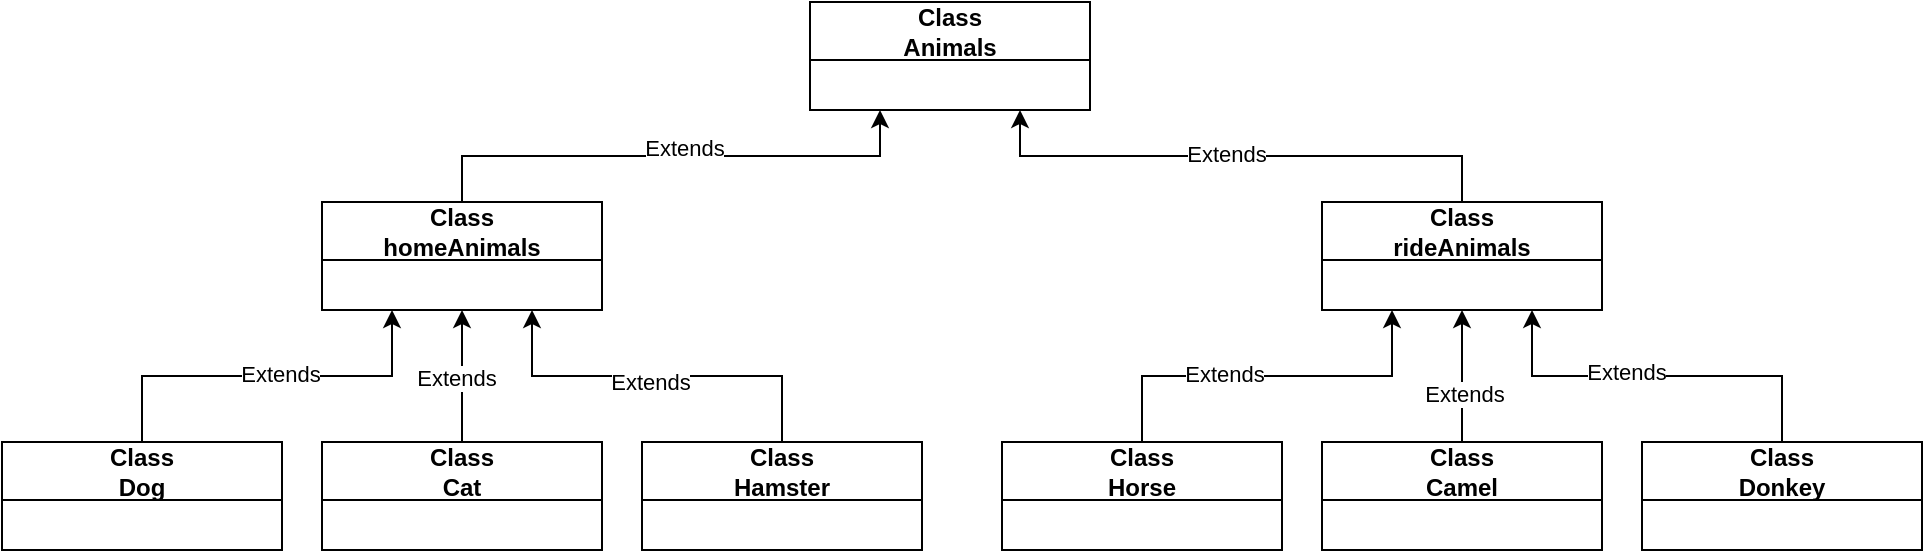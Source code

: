 <mxfile version="24.8.3">
  <diagram name="Страница — 1" id="YorfoxozhG5tYaJjUHev">
    <mxGraphModel dx="2261" dy="738" grid="1" gridSize="10" guides="1" tooltips="1" connect="1" arrows="1" fold="1" page="1" pageScale="1" pageWidth="827" pageHeight="1169" math="0" shadow="0">
      <root>
        <mxCell id="0" />
        <mxCell id="1" parent="0" />
        <mxCell id="tEmNKkBfoFohcW3U9635-2" value="Class&lt;br&gt;Animals" style="swimlane;fontStyle=1;align=center;verticalAlign=middle;childLayout=stackLayout;horizontal=1;startSize=29;horizontalStack=0;resizeParent=1;resizeParentMax=0;resizeLast=0;collapsible=0;marginBottom=0;html=1;whiteSpace=wrap;" parent="1" vertex="1">
          <mxGeometry x="344" y="180" width="140" height="54" as="geometry" />
        </mxCell>
        <mxCell id="tEmNKkBfoFohcW3U9635-7" style="edgeStyle=orthogonalEdgeStyle;rounded=0;orthogonalLoop=1;jettySize=auto;html=1;exitX=0.5;exitY=0;exitDx=0;exitDy=0;entryX=0.25;entryY=1;entryDx=0;entryDy=0;" parent="1" source="tEmNKkBfoFohcW3U9635-5" target="tEmNKkBfoFohcW3U9635-2" edge="1">
          <mxGeometry relative="1" as="geometry" />
        </mxCell>
        <mxCell id="tEmNKkBfoFohcW3U9635-28" value="Extends" style="edgeLabel;html=1;align=center;verticalAlign=middle;resizable=0;points=[];" parent="tEmNKkBfoFohcW3U9635-7" connectable="0" vertex="1">
          <mxGeometry x="0.051" y="4" relative="1" as="geometry">
            <mxPoint as="offset" />
          </mxGeometry>
        </mxCell>
        <mxCell id="tEmNKkBfoFohcW3U9635-5" value="Class&lt;br&gt;homeAnimals" style="swimlane;fontStyle=1;align=center;verticalAlign=middle;childLayout=stackLayout;horizontal=1;startSize=29;horizontalStack=0;resizeParent=1;resizeParentMax=0;resizeLast=0;collapsible=0;marginBottom=0;html=1;whiteSpace=wrap;" parent="1" vertex="1">
          <mxGeometry x="100" y="280" width="140" height="54" as="geometry" />
        </mxCell>
        <mxCell id="tEmNKkBfoFohcW3U9635-8" style="edgeStyle=orthogonalEdgeStyle;rounded=0;orthogonalLoop=1;jettySize=auto;html=1;exitX=0.5;exitY=0;exitDx=0;exitDy=0;entryX=0.75;entryY=1;entryDx=0;entryDy=0;" parent="1" source="tEmNKkBfoFohcW3U9635-6" target="tEmNKkBfoFohcW3U9635-2" edge="1">
          <mxGeometry relative="1" as="geometry" />
        </mxCell>
        <mxCell id="tEmNKkBfoFohcW3U9635-29" value="Extends" style="edgeLabel;html=1;align=center;verticalAlign=middle;resizable=0;points=[];" parent="tEmNKkBfoFohcW3U9635-8" connectable="0" vertex="1">
          <mxGeometry x="0.056" y="-1" relative="1" as="geometry">
            <mxPoint as="offset" />
          </mxGeometry>
        </mxCell>
        <mxCell id="tEmNKkBfoFohcW3U9635-6" value="Class&lt;br&gt;rideAnimals" style="swimlane;fontStyle=1;align=center;verticalAlign=middle;childLayout=stackLayout;horizontal=1;startSize=29;horizontalStack=0;resizeParent=1;resizeParentMax=0;resizeLast=0;collapsible=0;marginBottom=0;html=1;whiteSpace=wrap;" parent="1" vertex="1">
          <mxGeometry x="600" y="280" width="140" height="54" as="geometry" />
        </mxCell>
        <mxCell id="tEmNKkBfoFohcW3U9635-12" style="edgeStyle=orthogonalEdgeStyle;rounded=0;orthogonalLoop=1;jettySize=auto;html=1;exitX=0.5;exitY=0;exitDx=0;exitDy=0;entryX=0.25;entryY=1;entryDx=0;entryDy=0;" parent="1" source="tEmNKkBfoFohcW3U9635-9" target="tEmNKkBfoFohcW3U9635-5" edge="1">
          <mxGeometry relative="1" as="geometry" />
        </mxCell>
        <mxCell id="tEmNKkBfoFohcW3U9635-22" value="Extends" style="edgeLabel;html=1;align=center;verticalAlign=middle;resizable=0;points=[];" parent="tEmNKkBfoFohcW3U9635-12" connectable="0" vertex="1">
          <mxGeometry x="0.068" y="1" relative="1" as="geometry">
            <mxPoint as="offset" />
          </mxGeometry>
        </mxCell>
        <mxCell id="tEmNKkBfoFohcW3U9635-9" value="Class&lt;br&gt;Dog" style="swimlane;fontStyle=1;align=center;verticalAlign=middle;childLayout=stackLayout;horizontal=1;startSize=29;horizontalStack=0;resizeParent=1;resizeParentMax=0;resizeLast=0;collapsible=0;marginBottom=0;html=1;whiteSpace=wrap;" parent="1" vertex="1">
          <mxGeometry x="-60" y="400" width="140" height="54" as="geometry" />
        </mxCell>
        <mxCell id="tEmNKkBfoFohcW3U9635-13" style="edgeStyle=orthogonalEdgeStyle;rounded=0;orthogonalLoop=1;jettySize=auto;html=1;exitX=0.5;exitY=0;exitDx=0;exitDy=0;entryX=0.5;entryY=1;entryDx=0;entryDy=0;" parent="1" source="tEmNKkBfoFohcW3U9635-10" target="tEmNKkBfoFohcW3U9635-5" edge="1">
          <mxGeometry relative="1" as="geometry" />
        </mxCell>
        <mxCell id="tEmNKkBfoFohcW3U9635-23" value="Extends" style="edgeLabel;html=1;align=center;verticalAlign=middle;resizable=0;points=[];" parent="tEmNKkBfoFohcW3U9635-13" connectable="0" vertex="1">
          <mxGeometry x="-0.03" y="3" relative="1" as="geometry">
            <mxPoint as="offset" />
          </mxGeometry>
        </mxCell>
        <mxCell id="tEmNKkBfoFohcW3U9635-10" value="Class&lt;br&gt;Cat" style="swimlane;fontStyle=1;align=center;verticalAlign=middle;childLayout=stackLayout;horizontal=1;startSize=29;horizontalStack=0;resizeParent=1;resizeParentMax=0;resizeLast=0;collapsible=0;marginBottom=0;html=1;whiteSpace=wrap;" parent="1" vertex="1">
          <mxGeometry x="100" y="400" width="140" height="54" as="geometry" />
        </mxCell>
        <mxCell id="tEmNKkBfoFohcW3U9635-15" style="edgeStyle=orthogonalEdgeStyle;rounded=0;orthogonalLoop=1;jettySize=auto;html=1;exitX=0.5;exitY=0;exitDx=0;exitDy=0;entryX=0.75;entryY=1;entryDx=0;entryDy=0;" parent="1" source="tEmNKkBfoFohcW3U9635-11" target="tEmNKkBfoFohcW3U9635-5" edge="1">
          <mxGeometry relative="1" as="geometry" />
        </mxCell>
        <mxCell id="tEmNKkBfoFohcW3U9635-24" value="Extends" style="edgeLabel;html=1;align=center;verticalAlign=middle;resizable=0;points=[];" parent="tEmNKkBfoFohcW3U9635-15" connectable="0" vertex="1">
          <mxGeometry x="0.037" y="3" relative="1" as="geometry">
            <mxPoint as="offset" />
          </mxGeometry>
        </mxCell>
        <mxCell id="tEmNKkBfoFohcW3U9635-11" value="Class&lt;br&gt;Hamster" style="swimlane;fontStyle=1;align=center;verticalAlign=middle;childLayout=stackLayout;horizontal=1;startSize=29;horizontalStack=0;resizeParent=1;resizeParentMax=0;resizeLast=0;collapsible=0;marginBottom=0;html=1;whiteSpace=wrap;" parent="1" vertex="1">
          <mxGeometry x="260" y="400" width="140" height="54" as="geometry" />
        </mxCell>
        <mxCell id="tEmNKkBfoFohcW3U9635-19" style="edgeStyle=orthogonalEdgeStyle;rounded=0;orthogonalLoop=1;jettySize=auto;html=1;exitX=0.5;exitY=0;exitDx=0;exitDy=0;entryX=0.25;entryY=1;entryDx=0;entryDy=0;" parent="1" source="tEmNKkBfoFohcW3U9635-16" target="tEmNKkBfoFohcW3U9635-6" edge="1">
          <mxGeometry relative="1" as="geometry" />
        </mxCell>
        <mxCell id="tEmNKkBfoFohcW3U9635-25" value="Extends" style="edgeLabel;html=1;align=center;verticalAlign=middle;resizable=0;points=[];" parent="tEmNKkBfoFohcW3U9635-19" connectable="0" vertex="1">
          <mxGeometry x="-0.225" y="1" relative="1" as="geometry">
            <mxPoint as="offset" />
          </mxGeometry>
        </mxCell>
        <mxCell id="tEmNKkBfoFohcW3U9635-16" value="Class&lt;br&gt;Horse" style="swimlane;fontStyle=1;align=center;verticalAlign=middle;childLayout=stackLayout;horizontal=1;startSize=29;horizontalStack=0;resizeParent=1;resizeParentMax=0;resizeLast=0;collapsible=0;marginBottom=0;html=1;whiteSpace=wrap;" parent="1" vertex="1">
          <mxGeometry x="440" y="400" width="140" height="54" as="geometry" />
        </mxCell>
        <mxCell id="tEmNKkBfoFohcW3U9635-21" style="edgeStyle=orthogonalEdgeStyle;rounded=0;orthogonalLoop=1;jettySize=auto;html=1;exitX=0.5;exitY=0;exitDx=0;exitDy=0;entryX=0.75;entryY=1;entryDx=0;entryDy=0;" parent="1" source="tEmNKkBfoFohcW3U9635-17" target="tEmNKkBfoFohcW3U9635-6" edge="1">
          <mxGeometry relative="1" as="geometry" />
        </mxCell>
        <mxCell id="tEmNKkBfoFohcW3U9635-26" value="Extends" style="edgeLabel;html=1;align=center;verticalAlign=middle;resizable=0;points=[];" parent="tEmNKkBfoFohcW3U9635-21" connectable="0" vertex="1">
          <mxGeometry x="0.162" y="-2" relative="1" as="geometry">
            <mxPoint as="offset" />
          </mxGeometry>
        </mxCell>
        <mxCell id="tEmNKkBfoFohcW3U9635-17" value="Class&lt;br&gt;Donkey" style="swimlane;fontStyle=1;align=center;verticalAlign=middle;childLayout=stackLayout;horizontal=1;startSize=29;horizontalStack=0;resizeParent=1;resizeParentMax=0;resizeLast=0;collapsible=0;marginBottom=0;html=1;whiteSpace=wrap;" parent="1" vertex="1">
          <mxGeometry x="760" y="400" width="140" height="54" as="geometry" />
        </mxCell>
        <mxCell id="tEmNKkBfoFohcW3U9635-20" style="edgeStyle=orthogonalEdgeStyle;rounded=0;orthogonalLoop=1;jettySize=auto;html=1;exitX=0.5;exitY=0;exitDx=0;exitDy=0;entryX=0.5;entryY=1;entryDx=0;entryDy=0;" parent="1" source="tEmNKkBfoFohcW3U9635-18" target="tEmNKkBfoFohcW3U9635-6" edge="1">
          <mxGeometry relative="1" as="geometry" />
        </mxCell>
        <mxCell id="tEmNKkBfoFohcW3U9635-27" value="Extends" style="edgeLabel;html=1;align=center;verticalAlign=middle;resizable=0;points=[];" parent="tEmNKkBfoFohcW3U9635-20" connectable="0" vertex="1">
          <mxGeometry x="-0.273" y="-1" relative="1" as="geometry">
            <mxPoint as="offset" />
          </mxGeometry>
        </mxCell>
        <mxCell id="tEmNKkBfoFohcW3U9635-18" value="Class&lt;br&gt;Camel" style="swimlane;fontStyle=1;align=center;verticalAlign=middle;childLayout=stackLayout;horizontal=1;startSize=29;horizontalStack=0;resizeParent=1;resizeParentMax=0;resizeLast=0;collapsible=0;marginBottom=0;html=1;whiteSpace=wrap;" parent="1" vertex="1">
          <mxGeometry x="600" y="400" width="140" height="54" as="geometry" />
        </mxCell>
      </root>
    </mxGraphModel>
  </diagram>
</mxfile>
